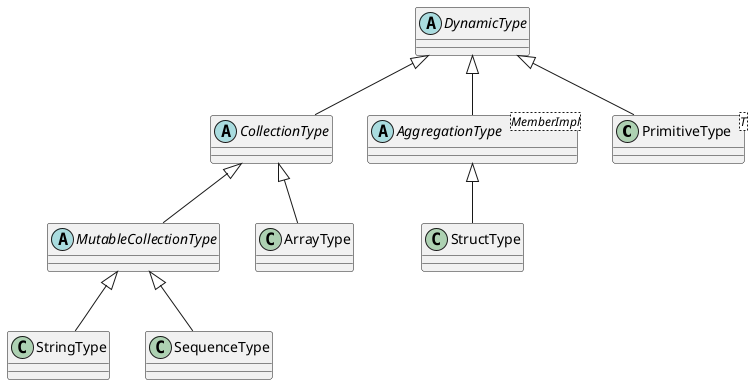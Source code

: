 @startuml
PrimitiveType -up-|> DynamicType
AggregationType -up-|> DynamicType
CollectionType -up-|> DynamicType

StructType -up-|> AggregationType

ArrayType -up-|> CollectionType
MutableCollectionType -up-|> CollectionType

StringType -up-|> MutableCollectionType
SequenceType -up-|> MutableCollectionType

abstract DynamicType
abstract AggregationType<MemberImpl>
abstract CollectionType
abstract MutableCollectionType
class PrimitiveType<T>
@enduml
